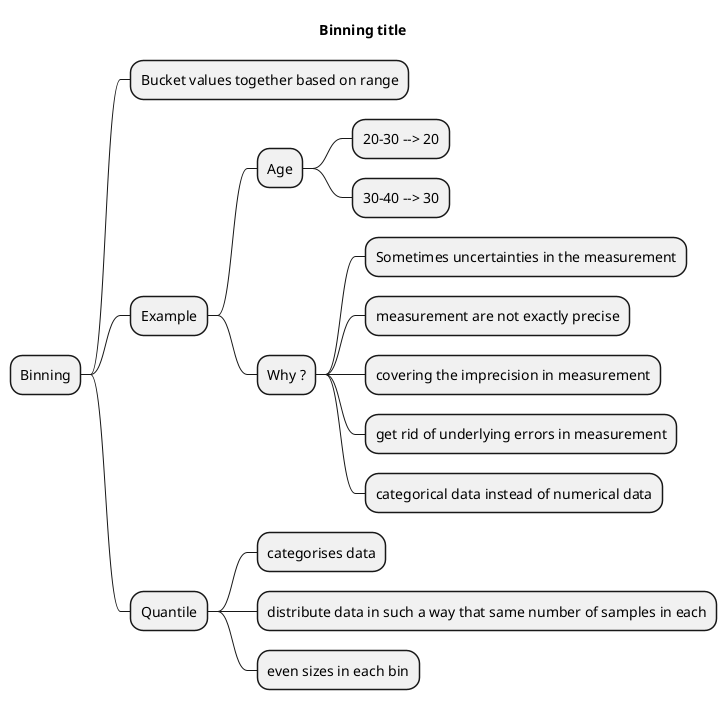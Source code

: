 @startmindmap
'https://plantuml.com/mindmap-diagram

title Binning title

+ Binning
++ Bucket values together based on range
++ Example
+++ Age
++++ 20-30 --> 20
++++ 30-40 --> 30
+++ Why ?
++++ Sometimes uncertainties in the measurement
++++ measurement are not exactly precise
++++ covering the imprecision in measurement
++++ get rid of underlying errors in measurement
++++ categorical data instead of numerical data
++ Quantile
+++ categorises data
+++ distribute data in such a way that same number of samples in each
+++ even sizes in each bin


@endmindmap
